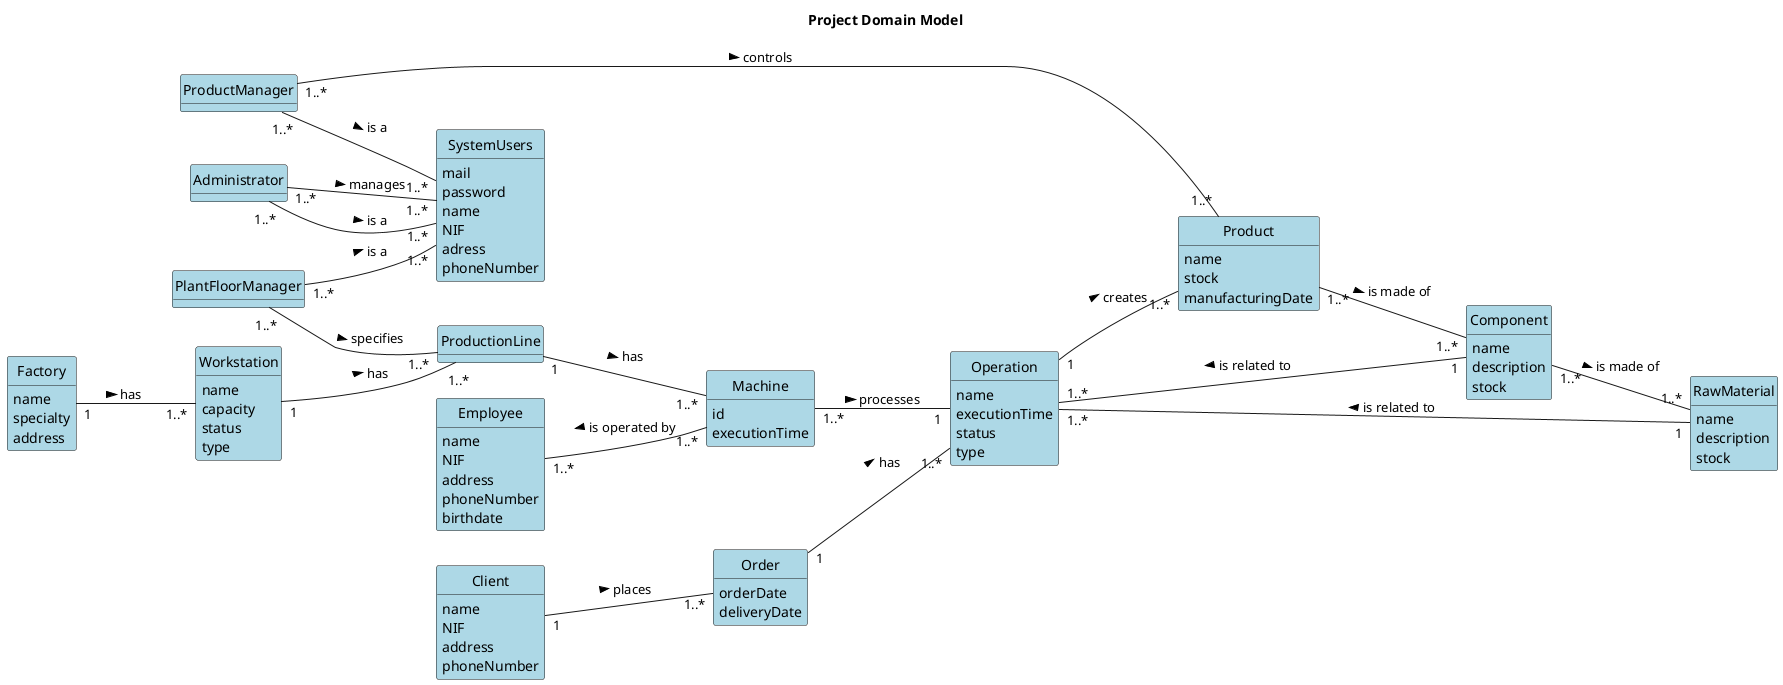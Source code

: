 @startuml
skinparam classBackgroundColor #ADD8E6
skinparam packageStyle rectangle
skinparam shadowing false
skinparam classAttributeIconSize 0
hide circle
hide methods
left to right direction

title Project Domain Model

class ProductionLine{

}
class Administrator{

}
class SystemUsers{
    mail
    password
    name
    NIF
    adress
    phoneNumber
}
class PlantFloorManager{

}
class ProductManager{

}

class RawMaterial {
    name
    description
    stock
}

class Product {
    name
    stock
    manufacturingDate
}

class Component {
    name
    description
    stock
}

class Machine {
    id
    executionTime
}

class Employee {
    name
    NIF
    address
    phoneNumber
    birthdate
}

class Operation {
    name
    executionTime
    status
    type
}

class Workstation {
    name
    capacity
    status
    type
}

class Factory {
    name
    specialty
    address
}

class Order {
    product(s)
    orderDate
    deliveryDate
}

class Client {
    name
    NIF
    address
    phoneNumber
}

Administrator"1..*" -- "1..*" SystemUsers: is a >
ProductManager"1..*" -- "1..*" SystemUsers: is a >
PlantFloorManager"1..*" -- "1..*" SystemUsers: is a >
Administrator"1..*" -- "1..*" SystemUsers: manages >
PlantFloorManager"1..*" -- "1..*" ProductionLine: specifies >
ProductionLine "1" -- "1..*" Machine: has >
ProductManager "1..*" -- "1..*" Product: controls >
Component "1..*" -- "1..*" RawMaterial: is made of >
Product "1..*" -- "1..*" Component : is made of >
Component "1" -- "1..*" Operation : is related to >
RawMaterial "1" -- "1..*" Operation : is related to >
Operation "1" -- "1..*" Product : creates >
Order "1" -- "1..*" Operation : has >
'assumindo que não existem encomendas iguais
Client "1" -- "1..*" Order : places >
Machine "1..*" -- "1" Operation : processes >
Employee "1..*" -- "1..*" Machine : is operated by <
Workstation "1" -- "1..*" ProductionLine : has >
Factory "1" -- "1..*" Workstation : has >

@enduml
